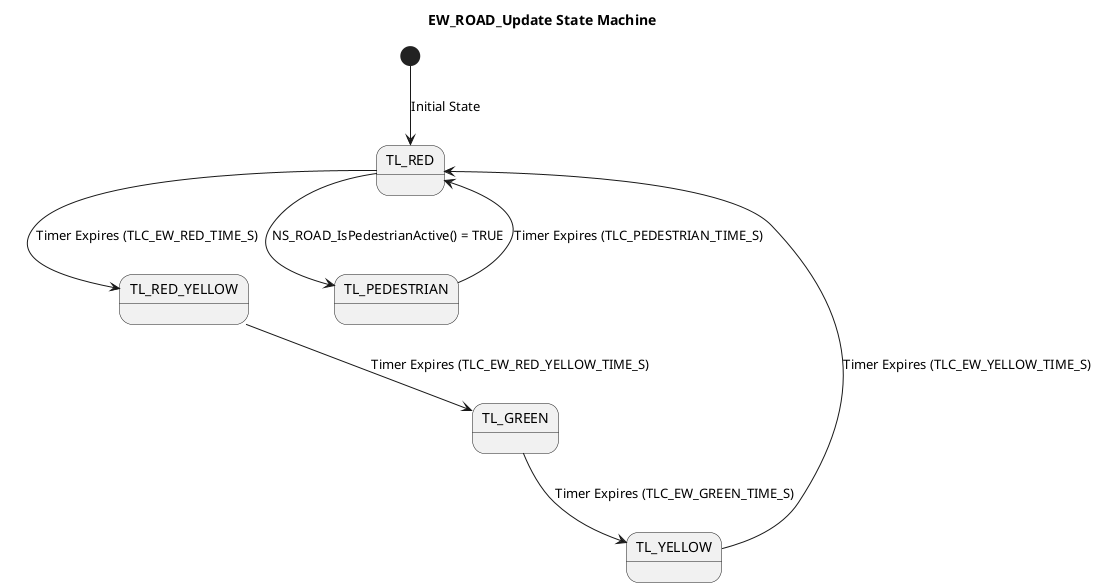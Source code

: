 @startuml
title EW_ROAD_Update State Machine

state "TL_RED" as EW_RED
state "TL_YELLOW" as EW_YELLOW
state "TL_RED_YELLOW" as EW_RED_YELLOW
state "TL_GREEN" as EW_GREEN
state "TL_PEDESTRIAN" as EW_PEDESTRIAN

[*] --> EW_RED : Initial State

EW_RED --> EW_PEDESTRIAN : NS_ROAD_IsPedestrianActive() = TRUE
EW_RED --> EW_RED_YELLOW : Timer Expires (TLC_EW_RED_TIME_S)
EW_RED_YELLOW --> EW_GREEN : Timer Expires (TLC_EW_RED_YELLOW_TIME_S)
EW_GREEN --> EW_YELLOW : Timer Expires (TLC_EW_GREEN_TIME_S)
EW_YELLOW --> EW_RED : Timer Expires (TLC_EW_YELLOW_TIME_S)
EW_PEDESTRIAN --> EW_RED : Timer Expires (TLC_PEDESTRIAN_TIME_S)

@enduml